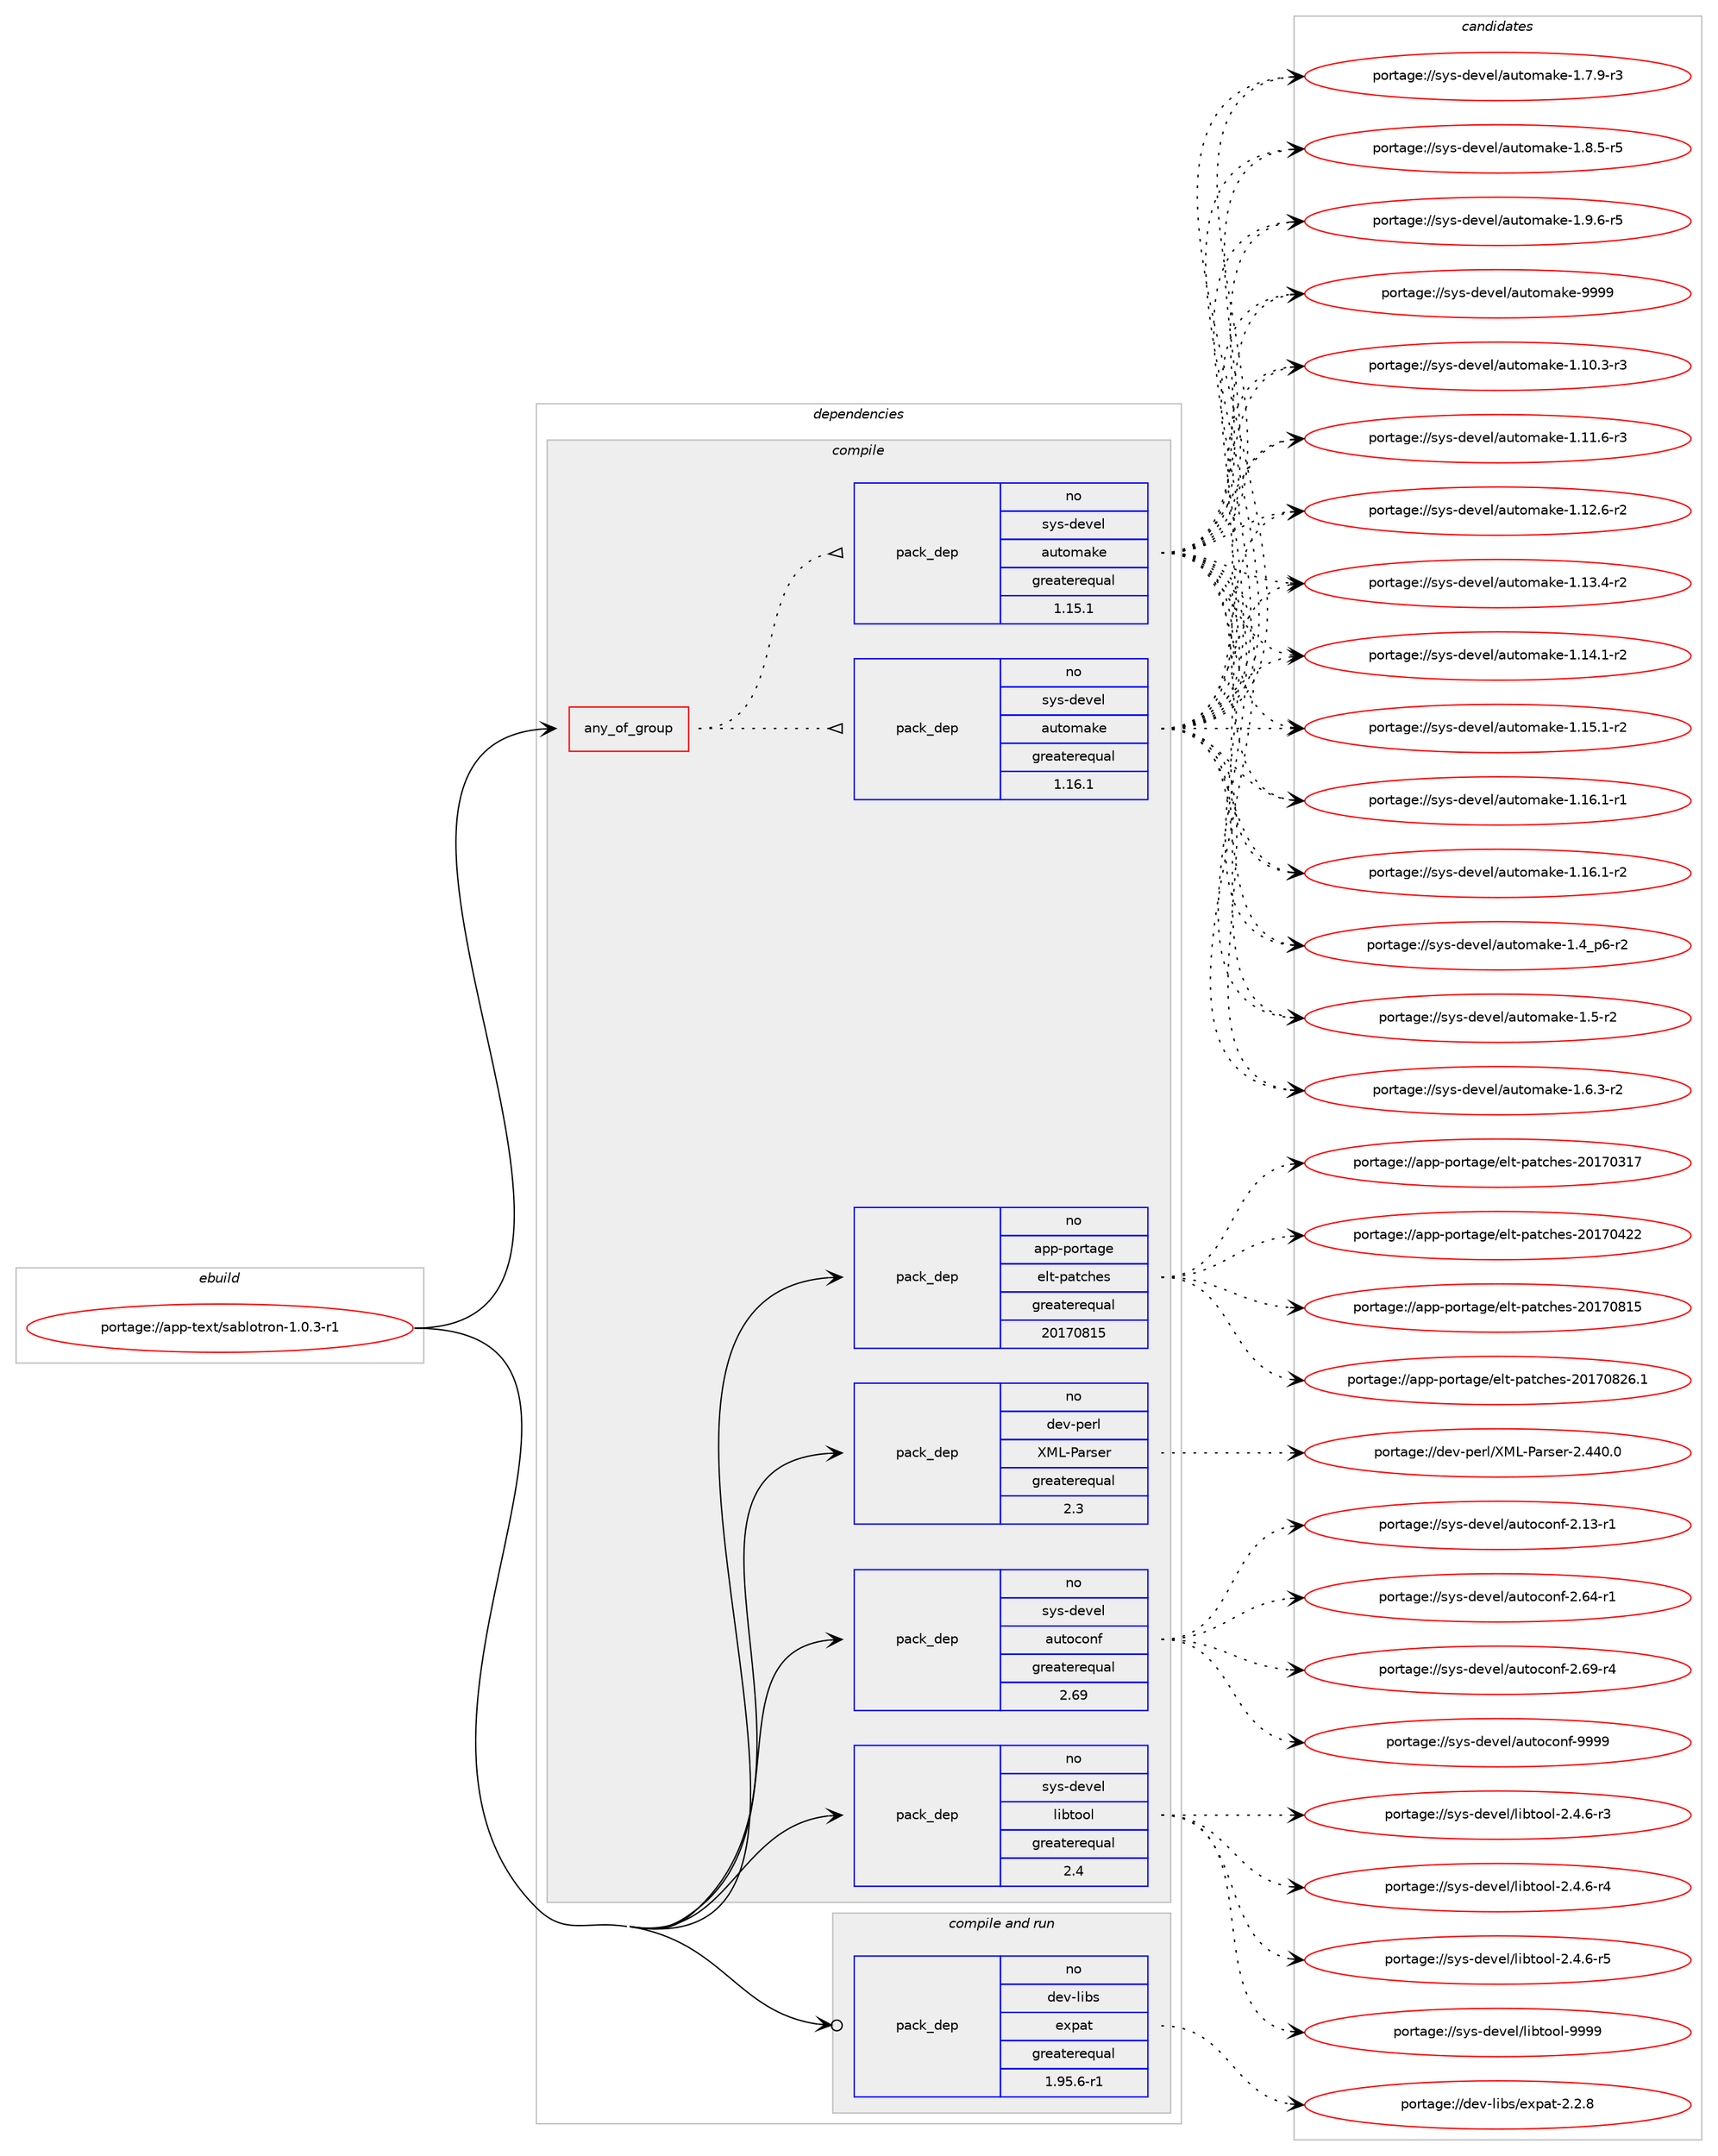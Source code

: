 digraph prolog {

# *************
# Graph options
# *************

newrank=true;
concentrate=true;
compound=true;
graph [rankdir=LR,fontname=Helvetica,fontsize=10,ranksep=1.5];#, ranksep=2.5, nodesep=0.2];
edge  [arrowhead=vee];
node  [fontname=Helvetica,fontsize=10];

# **********
# The ebuild
# **********

subgraph cluster_leftcol {
color=gray;
rank=same;
label=<<i>ebuild</i>>;
id [label="portage://app-text/sablotron-1.0.3-r1", color=red, width=4, href="../app-text/sablotron-1.0.3-r1.svg"];
}

# ****************
# The dependencies
# ****************

subgraph cluster_midcol {
color=gray;
label=<<i>dependencies</i>>;
subgraph cluster_compile {
fillcolor="#eeeeee";
style=filled;
label=<<i>compile</i>>;
subgraph any793 {
dependency47467 [label=<<TABLE BORDER="0" CELLBORDER="1" CELLSPACING="0" CELLPADDING="4"><TR><TD CELLPADDING="10">any_of_group</TD></TR></TABLE>>, shape=none, color=red];subgraph pack35284 {
dependency47468 [label=<<TABLE BORDER="0" CELLBORDER="1" CELLSPACING="0" CELLPADDING="4" WIDTH="220"><TR><TD ROWSPAN="6" CELLPADDING="30">pack_dep</TD></TR><TR><TD WIDTH="110">no</TD></TR><TR><TD>sys-devel</TD></TR><TR><TD>automake</TD></TR><TR><TD>greaterequal</TD></TR><TR><TD>1.16.1</TD></TR></TABLE>>, shape=none, color=blue];
}
dependency47467:e -> dependency47468:w [weight=20,style="dotted",arrowhead="oinv"];
subgraph pack35285 {
dependency47469 [label=<<TABLE BORDER="0" CELLBORDER="1" CELLSPACING="0" CELLPADDING="4" WIDTH="220"><TR><TD ROWSPAN="6" CELLPADDING="30">pack_dep</TD></TR><TR><TD WIDTH="110">no</TD></TR><TR><TD>sys-devel</TD></TR><TR><TD>automake</TD></TR><TR><TD>greaterequal</TD></TR><TR><TD>1.15.1</TD></TR></TABLE>>, shape=none, color=blue];
}
dependency47467:e -> dependency47469:w [weight=20,style="dotted",arrowhead="oinv"];
}
id:e -> dependency47467:w [weight=20,style="solid",arrowhead="vee"];
subgraph pack35286 {
dependency47470 [label=<<TABLE BORDER="0" CELLBORDER="1" CELLSPACING="0" CELLPADDING="4" WIDTH="220"><TR><TD ROWSPAN="6" CELLPADDING="30">pack_dep</TD></TR><TR><TD WIDTH="110">no</TD></TR><TR><TD>app-portage</TD></TR><TR><TD>elt-patches</TD></TR><TR><TD>greaterequal</TD></TR><TR><TD>20170815</TD></TR></TABLE>>, shape=none, color=blue];
}
id:e -> dependency47470:w [weight=20,style="solid",arrowhead="vee"];
subgraph pack35287 {
dependency47471 [label=<<TABLE BORDER="0" CELLBORDER="1" CELLSPACING="0" CELLPADDING="4" WIDTH="220"><TR><TD ROWSPAN="6" CELLPADDING="30">pack_dep</TD></TR><TR><TD WIDTH="110">no</TD></TR><TR><TD>dev-perl</TD></TR><TR><TD>XML-Parser</TD></TR><TR><TD>greaterequal</TD></TR><TR><TD>2.3</TD></TR></TABLE>>, shape=none, color=blue];
}
id:e -> dependency47471:w [weight=20,style="solid",arrowhead="vee"];
subgraph pack35288 {
dependency47472 [label=<<TABLE BORDER="0" CELLBORDER="1" CELLSPACING="0" CELLPADDING="4" WIDTH="220"><TR><TD ROWSPAN="6" CELLPADDING="30">pack_dep</TD></TR><TR><TD WIDTH="110">no</TD></TR><TR><TD>sys-devel</TD></TR><TR><TD>autoconf</TD></TR><TR><TD>greaterequal</TD></TR><TR><TD>2.69</TD></TR></TABLE>>, shape=none, color=blue];
}
id:e -> dependency47472:w [weight=20,style="solid",arrowhead="vee"];
subgraph pack35289 {
dependency47473 [label=<<TABLE BORDER="0" CELLBORDER="1" CELLSPACING="0" CELLPADDING="4" WIDTH="220"><TR><TD ROWSPAN="6" CELLPADDING="30">pack_dep</TD></TR><TR><TD WIDTH="110">no</TD></TR><TR><TD>sys-devel</TD></TR><TR><TD>libtool</TD></TR><TR><TD>greaterequal</TD></TR><TR><TD>2.4</TD></TR></TABLE>>, shape=none, color=blue];
}
id:e -> dependency47473:w [weight=20,style="solid",arrowhead="vee"];
}
subgraph cluster_compileandrun {
fillcolor="#eeeeee";
style=filled;
label=<<i>compile and run</i>>;
subgraph pack35290 {
dependency47474 [label=<<TABLE BORDER="0" CELLBORDER="1" CELLSPACING="0" CELLPADDING="4" WIDTH="220"><TR><TD ROWSPAN="6" CELLPADDING="30">pack_dep</TD></TR><TR><TD WIDTH="110">no</TD></TR><TR><TD>dev-libs</TD></TR><TR><TD>expat</TD></TR><TR><TD>greaterequal</TD></TR><TR><TD>1.95.6-r1</TD></TR></TABLE>>, shape=none, color=blue];
}
id:e -> dependency47474:w [weight=20,style="solid",arrowhead="odotvee"];
}
subgraph cluster_run {
fillcolor="#eeeeee";
style=filled;
label=<<i>run</i>>;
}
}

# **************
# The candidates
# **************

subgraph cluster_choices {
rank=same;
color=gray;
label=<<i>candidates</i>>;

subgraph choice35284 {
color=black;
nodesep=1;
choiceportage11512111545100101118101108479711711611110997107101454946494846514511451 [label="portage://sys-devel/automake-1.10.3-r3", color=red, width=4,href="../sys-devel/automake-1.10.3-r3.svg"];
choiceportage11512111545100101118101108479711711611110997107101454946494946544511451 [label="portage://sys-devel/automake-1.11.6-r3", color=red, width=4,href="../sys-devel/automake-1.11.6-r3.svg"];
choiceportage11512111545100101118101108479711711611110997107101454946495046544511450 [label="portage://sys-devel/automake-1.12.6-r2", color=red, width=4,href="../sys-devel/automake-1.12.6-r2.svg"];
choiceportage11512111545100101118101108479711711611110997107101454946495146524511450 [label="portage://sys-devel/automake-1.13.4-r2", color=red, width=4,href="../sys-devel/automake-1.13.4-r2.svg"];
choiceportage11512111545100101118101108479711711611110997107101454946495246494511450 [label="portage://sys-devel/automake-1.14.1-r2", color=red, width=4,href="../sys-devel/automake-1.14.1-r2.svg"];
choiceportage11512111545100101118101108479711711611110997107101454946495346494511450 [label="portage://sys-devel/automake-1.15.1-r2", color=red, width=4,href="../sys-devel/automake-1.15.1-r2.svg"];
choiceportage11512111545100101118101108479711711611110997107101454946495446494511449 [label="portage://sys-devel/automake-1.16.1-r1", color=red, width=4,href="../sys-devel/automake-1.16.1-r1.svg"];
choiceportage11512111545100101118101108479711711611110997107101454946495446494511450 [label="portage://sys-devel/automake-1.16.1-r2", color=red, width=4,href="../sys-devel/automake-1.16.1-r2.svg"];
choiceportage115121115451001011181011084797117116111109971071014549465295112544511450 [label="portage://sys-devel/automake-1.4_p6-r2", color=red, width=4,href="../sys-devel/automake-1.4_p6-r2.svg"];
choiceportage11512111545100101118101108479711711611110997107101454946534511450 [label="portage://sys-devel/automake-1.5-r2", color=red, width=4,href="../sys-devel/automake-1.5-r2.svg"];
choiceportage115121115451001011181011084797117116111109971071014549465446514511450 [label="portage://sys-devel/automake-1.6.3-r2", color=red, width=4,href="../sys-devel/automake-1.6.3-r2.svg"];
choiceportage115121115451001011181011084797117116111109971071014549465546574511451 [label="portage://sys-devel/automake-1.7.9-r3", color=red, width=4,href="../sys-devel/automake-1.7.9-r3.svg"];
choiceportage115121115451001011181011084797117116111109971071014549465646534511453 [label="portage://sys-devel/automake-1.8.5-r5", color=red, width=4,href="../sys-devel/automake-1.8.5-r5.svg"];
choiceportage115121115451001011181011084797117116111109971071014549465746544511453 [label="portage://sys-devel/automake-1.9.6-r5", color=red, width=4,href="../sys-devel/automake-1.9.6-r5.svg"];
choiceportage115121115451001011181011084797117116111109971071014557575757 [label="portage://sys-devel/automake-9999", color=red, width=4,href="../sys-devel/automake-9999.svg"];
dependency47468:e -> choiceportage11512111545100101118101108479711711611110997107101454946494846514511451:w [style=dotted,weight="100"];
dependency47468:e -> choiceportage11512111545100101118101108479711711611110997107101454946494946544511451:w [style=dotted,weight="100"];
dependency47468:e -> choiceportage11512111545100101118101108479711711611110997107101454946495046544511450:w [style=dotted,weight="100"];
dependency47468:e -> choiceportage11512111545100101118101108479711711611110997107101454946495146524511450:w [style=dotted,weight="100"];
dependency47468:e -> choiceportage11512111545100101118101108479711711611110997107101454946495246494511450:w [style=dotted,weight="100"];
dependency47468:e -> choiceportage11512111545100101118101108479711711611110997107101454946495346494511450:w [style=dotted,weight="100"];
dependency47468:e -> choiceportage11512111545100101118101108479711711611110997107101454946495446494511449:w [style=dotted,weight="100"];
dependency47468:e -> choiceportage11512111545100101118101108479711711611110997107101454946495446494511450:w [style=dotted,weight="100"];
dependency47468:e -> choiceportage115121115451001011181011084797117116111109971071014549465295112544511450:w [style=dotted,weight="100"];
dependency47468:e -> choiceportage11512111545100101118101108479711711611110997107101454946534511450:w [style=dotted,weight="100"];
dependency47468:e -> choiceportage115121115451001011181011084797117116111109971071014549465446514511450:w [style=dotted,weight="100"];
dependency47468:e -> choiceportage115121115451001011181011084797117116111109971071014549465546574511451:w [style=dotted,weight="100"];
dependency47468:e -> choiceportage115121115451001011181011084797117116111109971071014549465646534511453:w [style=dotted,weight="100"];
dependency47468:e -> choiceportage115121115451001011181011084797117116111109971071014549465746544511453:w [style=dotted,weight="100"];
dependency47468:e -> choiceportage115121115451001011181011084797117116111109971071014557575757:w [style=dotted,weight="100"];
}
subgraph choice35285 {
color=black;
nodesep=1;
choiceportage11512111545100101118101108479711711611110997107101454946494846514511451 [label="portage://sys-devel/automake-1.10.3-r3", color=red, width=4,href="../sys-devel/automake-1.10.3-r3.svg"];
choiceportage11512111545100101118101108479711711611110997107101454946494946544511451 [label="portage://sys-devel/automake-1.11.6-r3", color=red, width=4,href="../sys-devel/automake-1.11.6-r3.svg"];
choiceportage11512111545100101118101108479711711611110997107101454946495046544511450 [label="portage://sys-devel/automake-1.12.6-r2", color=red, width=4,href="../sys-devel/automake-1.12.6-r2.svg"];
choiceportage11512111545100101118101108479711711611110997107101454946495146524511450 [label="portage://sys-devel/automake-1.13.4-r2", color=red, width=4,href="../sys-devel/automake-1.13.4-r2.svg"];
choiceportage11512111545100101118101108479711711611110997107101454946495246494511450 [label="portage://sys-devel/automake-1.14.1-r2", color=red, width=4,href="../sys-devel/automake-1.14.1-r2.svg"];
choiceportage11512111545100101118101108479711711611110997107101454946495346494511450 [label="portage://sys-devel/automake-1.15.1-r2", color=red, width=4,href="../sys-devel/automake-1.15.1-r2.svg"];
choiceportage11512111545100101118101108479711711611110997107101454946495446494511449 [label="portage://sys-devel/automake-1.16.1-r1", color=red, width=4,href="../sys-devel/automake-1.16.1-r1.svg"];
choiceportage11512111545100101118101108479711711611110997107101454946495446494511450 [label="portage://sys-devel/automake-1.16.1-r2", color=red, width=4,href="../sys-devel/automake-1.16.1-r2.svg"];
choiceportage115121115451001011181011084797117116111109971071014549465295112544511450 [label="portage://sys-devel/automake-1.4_p6-r2", color=red, width=4,href="../sys-devel/automake-1.4_p6-r2.svg"];
choiceportage11512111545100101118101108479711711611110997107101454946534511450 [label="portage://sys-devel/automake-1.5-r2", color=red, width=4,href="../sys-devel/automake-1.5-r2.svg"];
choiceportage115121115451001011181011084797117116111109971071014549465446514511450 [label="portage://sys-devel/automake-1.6.3-r2", color=red, width=4,href="../sys-devel/automake-1.6.3-r2.svg"];
choiceportage115121115451001011181011084797117116111109971071014549465546574511451 [label="portage://sys-devel/automake-1.7.9-r3", color=red, width=4,href="../sys-devel/automake-1.7.9-r3.svg"];
choiceportage115121115451001011181011084797117116111109971071014549465646534511453 [label="portage://sys-devel/automake-1.8.5-r5", color=red, width=4,href="../sys-devel/automake-1.8.5-r5.svg"];
choiceportage115121115451001011181011084797117116111109971071014549465746544511453 [label="portage://sys-devel/automake-1.9.6-r5", color=red, width=4,href="../sys-devel/automake-1.9.6-r5.svg"];
choiceportage115121115451001011181011084797117116111109971071014557575757 [label="portage://sys-devel/automake-9999", color=red, width=4,href="../sys-devel/automake-9999.svg"];
dependency47469:e -> choiceportage11512111545100101118101108479711711611110997107101454946494846514511451:w [style=dotted,weight="100"];
dependency47469:e -> choiceportage11512111545100101118101108479711711611110997107101454946494946544511451:w [style=dotted,weight="100"];
dependency47469:e -> choiceportage11512111545100101118101108479711711611110997107101454946495046544511450:w [style=dotted,weight="100"];
dependency47469:e -> choiceportage11512111545100101118101108479711711611110997107101454946495146524511450:w [style=dotted,weight="100"];
dependency47469:e -> choiceportage11512111545100101118101108479711711611110997107101454946495246494511450:w [style=dotted,weight="100"];
dependency47469:e -> choiceportage11512111545100101118101108479711711611110997107101454946495346494511450:w [style=dotted,weight="100"];
dependency47469:e -> choiceportage11512111545100101118101108479711711611110997107101454946495446494511449:w [style=dotted,weight="100"];
dependency47469:e -> choiceportage11512111545100101118101108479711711611110997107101454946495446494511450:w [style=dotted,weight="100"];
dependency47469:e -> choiceportage115121115451001011181011084797117116111109971071014549465295112544511450:w [style=dotted,weight="100"];
dependency47469:e -> choiceportage11512111545100101118101108479711711611110997107101454946534511450:w [style=dotted,weight="100"];
dependency47469:e -> choiceportage115121115451001011181011084797117116111109971071014549465446514511450:w [style=dotted,weight="100"];
dependency47469:e -> choiceportage115121115451001011181011084797117116111109971071014549465546574511451:w [style=dotted,weight="100"];
dependency47469:e -> choiceportage115121115451001011181011084797117116111109971071014549465646534511453:w [style=dotted,weight="100"];
dependency47469:e -> choiceportage115121115451001011181011084797117116111109971071014549465746544511453:w [style=dotted,weight="100"];
dependency47469:e -> choiceportage115121115451001011181011084797117116111109971071014557575757:w [style=dotted,weight="100"];
}
subgraph choice35286 {
color=black;
nodesep=1;
choiceportage97112112451121111141169710310147101108116451129711699104101115455048495548514955 [label="portage://app-portage/elt-patches-20170317", color=red, width=4,href="../app-portage/elt-patches-20170317.svg"];
choiceportage97112112451121111141169710310147101108116451129711699104101115455048495548525050 [label="portage://app-portage/elt-patches-20170422", color=red, width=4,href="../app-portage/elt-patches-20170422.svg"];
choiceportage97112112451121111141169710310147101108116451129711699104101115455048495548564953 [label="portage://app-portage/elt-patches-20170815", color=red, width=4,href="../app-portage/elt-patches-20170815.svg"];
choiceportage971121124511211111411697103101471011081164511297116991041011154550484955485650544649 [label="portage://app-portage/elt-patches-20170826.1", color=red, width=4,href="../app-portage/elt-patches-20170826.1.svg"];
dependency47470:e -> choiceportage97112112451121111141169710310147101108116451129711699104101115455048495548514955:w [style=dotted,weight="100"];
dependency47470:e -> choiceportage97112112451121111141169710310147101108116451129711699104101115455048495548525050:w [style=dotted,weight="100"];
dependency47470:e -> choiceportage97112112451121111141169710310147101108116451129711699104101115455048495548564953:w [style=dotted,weight="100"];
dependency47470:e -> choiceportage971121124511211111411697103101471011081164511297116991041011154550484955485650544649:w [style=dotted,weight="100"];
}
subgraph choice35287 {
color=black;
nodesep=1;
choiceportage10010111845112101114108478877764580971141151011144550465252484648 [label="portage://dev-perl/XML-Parser-2.440.0", color=red, width=4,href="../dev-perl/XML-Parser-2.440.0.svg"];
dependency47471:e -> choiceportage10010111845112101114108478877764580971141151011144550465252484648:w [style=dotted,weight="100"];
}
subgraph choice35288 {
color=black;
nodesep=1;
choiceportage1151211154510010111810110847971171161119911111010245504649514511449 [label="portage://sys-devel/autoconf-2.13-r1", color=red, width=4,href="../sys-devel/autoconf-2.13-r1.svg"];
choiceportage1151211154510010111810110847971171161119911111010245504654524511449 [label="portage://sys-devel/autoconf-2.64-r1", color=red, width=4,href="../sys-devel/autoconf-2.64-r1.svg"];
choiceportage1151211154510010111810110847971171161119911111010245504654574511452 [label="portage://sys-devel/autoconf-2.69-r4", color=red, width=4,href="../sys-devel/autoconf-2.69-r4.svg"];
choiceportage115121115451001011181011084797117116111991111101024557575757 [label="portage://sys-devel/autoconf-9999", color=red, width=4,href="../sys-devel/autoconf-9999.svg"];
dependency47472:e -> choiceportage1151211154510010111810110847971171161119911111010245504649514511449:w [style=dotted,weight="100"];
dependency47472:e -> choiceportage1151211154510010111810110847971171161119911111010245504654524511449:w [style=dotted,weight="100"];
dependency47472:e -> choiceportage1151211154510010111810110847971171161119911111010245504654574511452:w [style=dotted,weight="100"];
dependency47472:e -> choiceportage115121115451001011181011084797117116111991111101024557575757:w [style=dotted,weight="100"];
}
subgraph choice35289 {
color=black;
nodesep=1;
choiceportage1151211154510010111810110847108105981161111111084550465246544511451 [label="portage://sys-devel/libtool-2.4.6-r3", color=red, width=4,href="../sys-devel/libtool-2.4.6-r3.svg"];
choiceportage1151211154510010111810110847108105981161111111084550465246544511452 [label="portage://sys-devel/libtool-2.4.6-r4", color=red, width=4,href="../sys-devel/libtool-2.4.6-r4.svg"];
choiceportage1151211154510010111810110847108105981161111111084550465246544511453 [label="portage://sys-devel/libtool-2.4.6-r5", color=red, width=4,href="../sys-devel/libtool-2.4.6-r5.svg"];
choiceportage1151211154510010111810110847108105981161111111084557575757 [label="portage://sys-devel/libtool-9999", color=red, width=4,href="../sys-devel/libtool-9999.svg"];
dependency47473:e -> choiceportage1151211154510010111810110847108105981161111111084550465246544511451:w [style=dotted,weight="100"];
dependency47473:e -> choiceportage1151211154510010111810110847108105981161111111084550465246544511452:w [style=dotted,weight="100"];
dependency47473:e -> choiceportage1151211154510010111810110847108105981161111111084550465246544511453:w [style=dotted,weight="100"];
dependency47473:e -> choiceportage1151211154510010111810110847108105981161111111084557575757:w [style=dotted,weight="100"];
}
subgraph choice35290 {
color=black;
nodesep=1;
choiceportage10010111845108105981154710112011297116455046504656 [label="portage://dev-libs/expat-2.2.8", color=red, width=4,href="../dev-libs/expat-2.2.8.svg"];
dependency47474:e -> choiceportage10010111845108105981154710112011297116455046504656:w [style=dotted,weight="100"];
}
}

}
